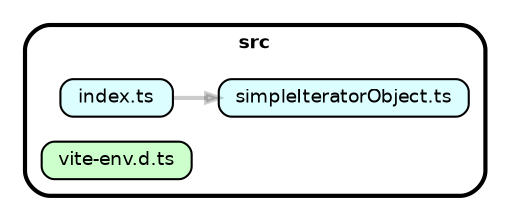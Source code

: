 strict digraph "dependency-cruiser output"{
    ordering="out" rankdir="LR" splines="true" overlap="false" nodesep="0.16" ranksep="0.18" fontname="Helvetica-bold" fontsize="9" style="rounded,bold,filled" fillcolor="#ffffff" compound="true"
    node [shape="box" style="rounded, filled" height="0.2" color="black" fillcolor="#ffffcc" fontcolor="black" fontname="Helvetica" fontsize="9"]
    edge [arrowhead="normal" arrowsize="0.6" penwidth="2.0" color="#00000033" fontname="Helvetica" fontsize="9"]

    subgraph "cluster_src" {label="src" "src/index.ts" [label="index.ts" URL="src/index.ts" fillcolor="#ddfeff"] }
    "src/index.ts" -> "src/simpleIteratorObject.ts"
    subgraph "cluster_src" {label="src" "src/simpleIteratorObject.ts" [label="simpleIteratorObject.ts" URL="src/simpleIteratorObject.ts" fillcolor="#ddfeff"] }
    subgraph "cluster_src" {label="src" "src/vite-env.d.ts" [label="vite-env.d.ts" URL="src/vite-env.d.ts" fillcolor="#ccffcc"] }
}
